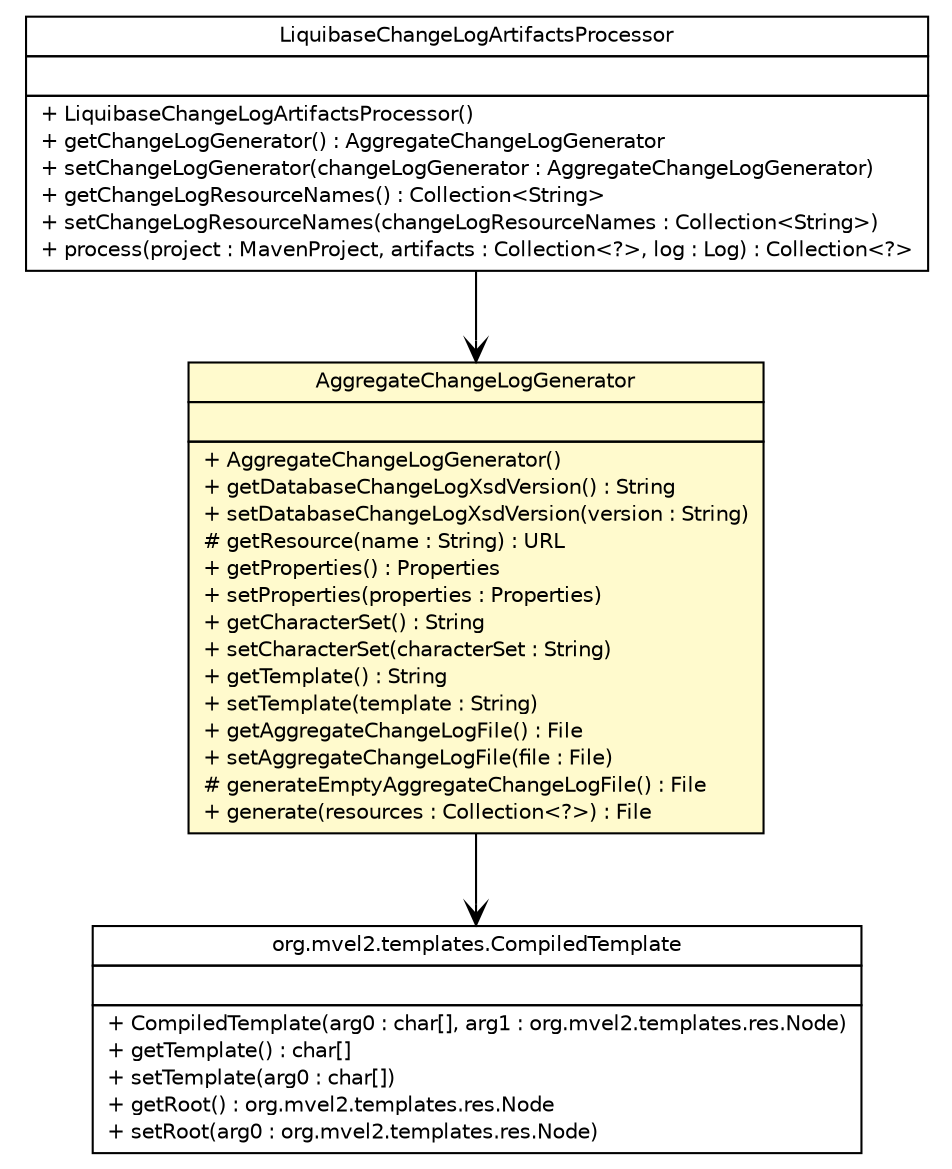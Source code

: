 #!/usr/local/bin/dot
#
# Class diagram 
# Generated by UMLGraph version R5_6-24-gf6e263 (http://www.umlgraph.org/)
#

digraph G {
	edge [fontname="Helvetica",fontsize=10,labelfontname="Helvetica",labelfontsize=10];
	node [fontname="Helvetica",fontsize=10,shape=plaintext];
	nodesep=0.25;
	ranksep=0.5;
	// com.edugility.maven.liquibase.LiquibaseChangeLogArtifactsProcessor
	c9 [label=<<table title="com.edugility.maven.liquibase.LiquibaseChangeLogArtifactsProcessor" border="0" cellborder="1" cellspacing="0" cellpadding="2" port="p" href="./LiquibaseChangeLogArtifactsProcessor.html">
		<tr><td><table border="0" cellspacing="0" cellpadding="1">
<tr><td align="center" balign="center"> LiquibaseChangeLogArtifactsProcessor </td></tr>
		</table></td></tr>
		<tr><td><table border="0" cellspacing="0" cellpadding="1">
<tr><td align="left" balign="left">  </td></tr>
		</table></td></tr>
		<tr><td><table border="0" cellspacing="0" cellpadding="1">
<tr><td align="left" balign="left"> + LiquibaseChangeLogArtifactsProcessor() </td></tr>
<tr><td align="left" balign="left"> + getChangeLogGenerator() : AggregateChangeLogGenerator </td></tr>
<tr><td align="left" balign="left"> + setChangeLogGenerator(changeLogGenerator : AggregateChangeLogGenerator) </td></tr>
<tr><td align="left" balign="left"> + getChangeLogResourceNames() : Collection&lt;String&gt; </td></tr>
<tr><td align="left" balign="left"> + setChangeLogResourceNames(changeLogResourceNames : Collection&lt;String&gt;) </td></tr>
<tr><td align="left" balign="left"> + process(project : MavenProject, artifacts : Collection&lt;?&gt;, log : Log) : Collection&lt;?&gt; </td></tr>
		</table></td></tr>
		</table>>, URL="./LiquibaseChangeLogArtifactsProcessor.html", fontname="Helvetica", fontcolor="black", fontsize=10.0];
	// com.edugility.maven.liquibase.AggregateChangeLogGenerator
	c10 [label=<<table title="com.edugility.maven.liquibase.AggregateChangeLogGenerator" border="0" cellborder="1" cellspacing="0" cellpadding="2" port="p" bgcolor="lemonChiffon" href="./AggregateChangeLogGenerator.html">
		<tr><td><table border="0" cellspacing="0" cellpadding="1">
<tr><td align="center" balign="center"> AggregateChangeLogGenerator </td></tr>
		</table></td></tr>
		<tr><td><table border="0" cellspacing="0" cellpadding="1">
<tr><td align="left" balign="left">  </td></tr>
		</table></td></tr>
		<tr><td><table border="0" cellspacing="0" cellpadding="1">
<tr><td align="left" balign="left"> + AggregateChangeLogGenerator() </td></tr>
<tr><td align="left" balign="left"> + getDatabaseChangeLogXsdVersion() : String </td></tr>
<tr><td align="left" balign="left"> + setDatabaseChangeLogXsdVersion(version : String) </td></tr>
<tr><td align="left" balign="left"> # getResource(name : String) : URL </td></tr>
<tr><td align="left" balign="left"> + getProperties() : Properties </td></tr>
<tr><td align="left" balign="left"> + setProperties(properties : Properties) </td></tr>
<tr><td align="left" balign="left"> + getCharacterSet() : String </td></tr>
<tr><td align="left" balign="left"> + setCharacterSet(characterSet : String) </td></tr>
<tr><td align="left" balign="left"> + getTemplate() : String </td></tr>
<tr><td align="left" balign="left"> + setTemplate(template : String) </td></tr>
<tr><td align="left" balign="left"> + getAggregateChangeLogFile() : File </td></tr>
<tr><td align="left" balign="left"> + setAggregateChangeLogFile(file : File) </td></tr>
<tr><td align="left" balign="left"> # generateEmptyAggregateChangeLogFile() : File </td></tr>
<tr><td align="left" balign="left"> + generate(resources : Collection&lt;?&gt;) : File </td></tr>
		</table></td></tr>
		</table>>, URL="./AggregateChangeLogGenerator.html", fontname="Helvetica", fontcolor="black", fontsize=10.0];
	// com.edugility.maven.liquibase.LiquibaseChangeLogArtifactsProcessor NAVASSOC com.edugility.maven.liquibase.AggregateChangeLogGenerator
	c9:p -> c10:p [taillabel="", label="", headlabel="", fontname="Helvetica", fontcolor="black", fontsize=10.0, color="black", arrowhead=open];
	// com.edugility.maven.liquibase.AggregateChangeLogGenerator NAVASSOC org.mvel2.templates.CompiledTemplate
	c10:p -> c13:p [taillabel="", label="", headlabel="", fontname="Helvetica", fontcolor="black", fontsize=10.0, color="black", arrowhead=open];
	// org.mvel2.templates.CompiledTemplate
	c13 [label=<<table title="org.mvel2.templates.CompiledTemplate" border="0" cellborder="1" cellspacing="0" cellpadding="2" port="p">
		<tr><td><table border="0" cellspacing="0" cellpadding="1">
<tr><td align="center" balign="center"> org.mvel2.templates.CompiledTemplate </td></tr>
		</table></td></tr>
		<tr><td><table border="0" cellspacing="0" cellpadding="1">
<tr><td align="left" balign="left">  </td></tr>
		</table></td></tr>
		<tr><td><table border="0" cellspacing="0" cellpadding="1">
<tr><td align="left" balign="left"> + CompiledTemplate(arg0 : char[], arg1 : org.mvel2.templates.res.Node) </td></tr>
<tr><td align="left" balign="left"> + getTemplate() : char[] </td></tr>
<tr><td align="left" balign="left"> + setTemplate(arg0 : char[]) </td></tr>
<tr><td align="left" balign="left"> + getRoot() : org.mvel2.templates.res.Node </td></tr>
<tr><td align="left" balign="left"> + setRoot(arg0 : org.mvel2.templates.res.Node) </td></tr>
		</table></td></tr>
		</table>>, URL="null", fontname="Helvetica", fontcolor="black", fontsize=10.0];
}

